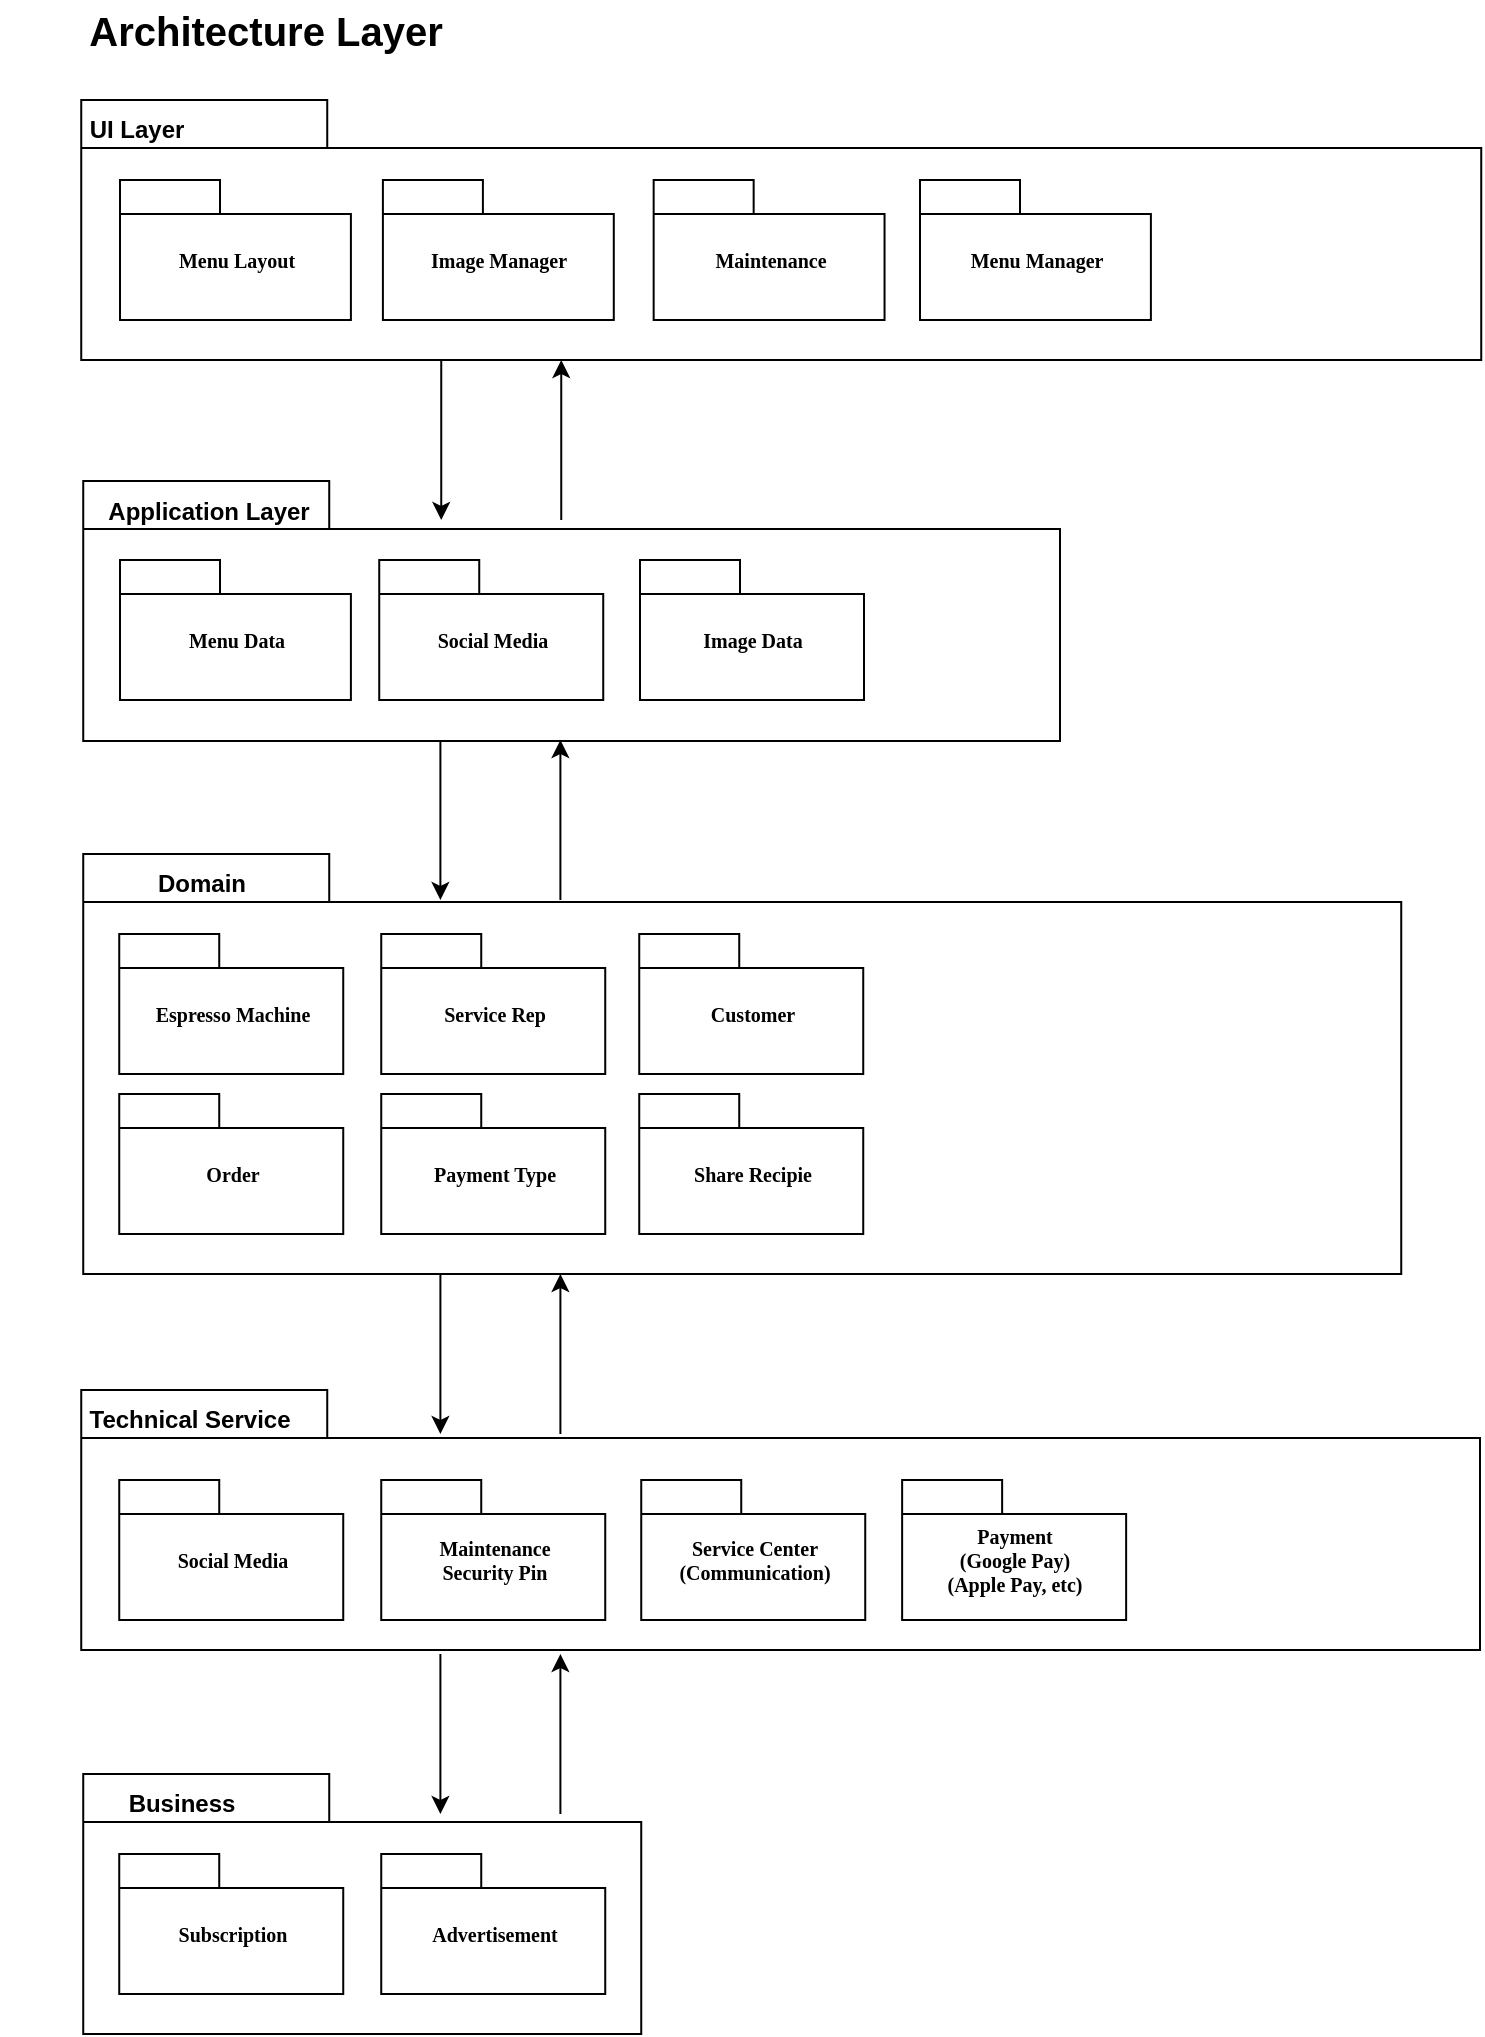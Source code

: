 <mxfile version="20.8.23" type="device"><diagram name="Page-1" id="b5b7bab2-c9e2-2cf4-8b2a-24fd1a2a6d21"><mxGraphModel dx="1154" dy="501" grid="1" gridSize="10" guides="1" tooltips="1" connect="1" arrows="1" fold="1" page="1" pageScale="1" pageWidth="827" pageHeight="1169" background="none" math="0" shadow="0"><root><mxCell id="0"/><mxCell id="1" parent="0"/><mxCell id="6e0c8c40b5770093-18" value="" style="group" parent="1" vertex="1" connectable="0"><mxGeometry x="71.62" y="260.5" width="488.38" height="130" as="geometry"/></mxCell><mxCell id="6e0c8c40b5770093-11" value="" style="shape=folder;fontStyle=1;spacingTop=10;tabWidth=123;tabHeight=24;tabPosition=left;html=1;rounded=0;shadow=0;comic=0;labelBackgroundColor=none;strokeWidth=1;fontFamily=Verdana;fontSize=10;align=center;" parent="6e0c8c40b5770093-18" vertex="1"><mxGeometry width="488.38" height="130" as="geometry"/></mxCell><mxCell id="ffDfPOizfR5nYVTh5T7T-8" value="Application Layer" style="text;html=1;strokeColor=none;fillColor=none;align=center;verticalAlign=middle;whiteSpace=wrap;rounded=0;fontStyle=1" parent="6e0c8c40b5770093-18" vertex="1"><mxGeometry x="-41.62" width="209.306" height="30" as="geometry"/></mxCell><mxCell id="sxdvlb-fk9tHwyGlWnBX-2" value="&lt;div&gt;Menu Data&lt;br&gt;&lt;/div&gt;" style="shape=folder;fontStyle=1;spacingTop=10;tabWidth=50;tabHeight=17;tabPosition=left;html=1;rounded=0;shadow=0;comic=0;labelBackgroundColor=none;strokeWidth=1;fontFamily=Verdana;fontSize=10;align=center;" vertex="1" parent="6e0c8c40b5770093-18"><mxGeometry x="18.384" y="39.5" width="115.446" height="70" as="geometry"/></mxCell><mxCell id="sxdvlb-fk9tHwyGlWnBX-3" value="Social Media" style="shape=folder;fontStyle=1;spacingTop=10;tabWidth=50;tabHeight=17;tabPosition=left;html=1;rounded=0;shadow=0;comic=0;labelBackgroundColor=none;strokeWidth=1;fontFamily=Verdana;fontSize=10;align=center;" vertex="1" parent="6e0c8c40b5770093-18"><mxGeometry x="148" y="39.5" width="112" height="70" as="geometry"/></mxCell><mxCell id="sxdvlb-fk9tHwyGlWnBX-4" value="Image Data" style="shape=folder;fontStyle=1;spacingTop=10;tabWidth=50;tabHeight=17;tabPosition=left;html=1;rounded=0;shadow=0;comic=0;labelBackgroundColor=none;strokeWidth=1;fontFamily=Verdana;fontSize=10;align=center;" vertex="1" parent="6e0c8c40b5770093-18"><mxGeometry x="278.38" y="39.5" width="112" height="70" as="geometry"/></mxCell><mxCell id="6e0c8c40b5770093-19" value="" style="group" parent="1" vertex="1" connectable="0"><mxGeometry x="70.62" y="70" width="700" height="130" as="geometry"/></mxCell><mxCell id="6e0c8c40b5770093-20" value="" style="shape=folder;fontStyle=1;spacingTop=10;tabWidth=123;tabHeight=24;tabPosition=left;html=1;rounded=0;shadow=0;comic=0;labelBackgroundColor=none;strokeWidth=1;fontFamily=Verdana;fontSize=10;align=center;" parent="6e0c8c40b5770093-19" vertex="1"><mxGeometry width="700" height="130" as="geometry"/></mxCell><mxCell id="ffDfPOizfR5nYVTh5T7T-9" value="UI Layer" style="text;html=1;strokeColor=none;fillColor=none;align=center;verticalAlign=middle;whiteSpace=wrap;rounded=0;fontStyle=1" parent="6e0c8c40b5770093-19" vertex="1"><mxGeometry x="-14.135" width="84.809" height="30" as="geometry"/></mxCell><mxCell id="6e0c8c40b5770093-22" value="&lt;div&gt;Menu Layout&lt;br&gt;&lt;/div&gt;" style="shape=folder;fontStyle=1;spacingTop=10;tabWidth=50;tabHeight=17;tabPosition=left;html=1;rounded=0;shadow=0;comic=0;labelBackgroundColor=none;strokeWidth=1;fontFamily=Verdana;fontSize=10;align=center;" parent="6e0c8c40b5770093-19" vertex="1"><mxGeometry x="19.384" y="40" width="115.446" height="70" as="geometry"/></mxCell><mxCell id="6e0c8c40b5770093-23" value="Image Manager" style="shape=folder;fontStyle=1;spacingTop=10;tabWidth=50;tabHeight=17;tabPosition=left;html=1;rounded=0;shadow=0;comic=0;labelBackgroundColor=none;strokeWidth=1;fontFamily=Verdana;fontSize=10;align=center;" parent="6e0c8c40b5770093-19" vertex="1"><mxGeometry x="150.828" y="40" width="115.446" height="70" as="geometry"/></mxCell><mxCell id="ffDfPOizfR5nYVTh5T7T-3" value="Maintenance" style="shape=folder;fontStyle=1;spacingTop=10;tabWidth=50;tabHeight=17;tabPosition=left;html=1;rounded=0;shadow=0;comic=0;labelBackgroundColor=none;strokeWidth=1;fontFamily=Verdana;fontSize=10;align=center;" parent="6e0c8c40b5770093-19" vertex="1"><mxGeometry x="286.21" y="40" width="115.446" height="70" as="geometry"/></mxCell><mxCell id="sxdvlb-fk9tHwyGlWnBX-5" value="Menu Manager" style="shape=folder;fontStyle=1;spacingTop=10;tabWidth=50;tabHeight=17;tabPosition=left;html=1;rounded=0;shadow=0;comic=0;labelBackgroundColor=none;strokeWidth=1;fontFamily=Verdana;fontSize=10;align=center;" vertex="1" parent="6e0c8c40b5770093-19"><mxGeometry x="419.38" y="40" width="115.446" height="70" as="geometry"/></mxCell><mxCell id="6e0c8c40b5770093-47" value="" style="shape=folder;fontStyle=1;spacingTop=10;tabWidth=123;tabHeight=24;tabPosition=left;html=1;rounded=0;shadow=0;comic=0;labelBackgroundColor=none;strokeWidth=1;fontFamily=Verdana;fontSize=10;align=center;" parent="1" vertex="1"><mxGeometry x="70.62" y="715" width="699.38" height="130" as="geometry"/></mxCell><mxCell id="6e0c8c40b5770093-49" value="&lt;div&gt;Maintenance&lt;/div&gt;&lt;div&gt;Security Pin&lt;/div&gt;" style="shape=folder;fontStyle=1;spacingTop=10;tabWidth=50;tabHeight=17;tabPosition=left;html=1;rounded=0;shadow=0;comic=0;labelBackgroundColor=none;strokeWidth=1;fontFamily=Verdana;fontSize=10;align=center;" parent="1" vertex="1"><mxGeometry x="220.62" y="760" width="112" height="70" as="geometry"/></mxCell><mxCell id="ffDfPOizfR5nYVTh5T7T-12" value="" style="shape=folder;fontStyle=1;spacingTop=10;tabWidth=123;tabHeight=24;tabPosition=left;html=1;rounded=0;shadow=0;comic=0;labelBackgroundColor=none;strokeWidth=1;fontFamily=Verdana;fontSize=10;align=center;" parent="1" vertex="1"><mxGeometry x="71.62" y="447" width="659" height="210" as="geometry"/></mxCell><mxCell id="ffDfPOizfR5nYVTh5T7T-13" value="Espresso Machine" style="shape=folder;fontStyle=1;spacingTop=10;tabWidth=50;tabHeight=17;tabPosition=left;html=1;rounded=0;shadow=0;comic=0;labelBackgroundColor=none;strokeWidth=1;fontFamily=Verdana;fontSize=10;align=center;" parent="1" vertex="1"><mxGeometry x="89.62" y="487" width="112" height="70" as="geometry"/></mxCell><mxCell id="ffDfPOizfR5nYVTh5T7T-15" value="Domain" style="text;html=1;strokeColor=none;fillColor=none;align=center;verticalAlign=middle;whiteSpace=wrap;rounded=0;fontStyle=1" parent="1" vertex="1"><mxGeometry x="70.62" y="447" width="120" height="30" as="geometry"/></mxCell><mxCell id="ffDfPOizfR5nYVTh5T7T-16" value="Service Rep" style="shape=folder;fontStyle=1;spacingTop=10;tabWidth=50;tabHeight=17;tabPosition=left;html=1;rounded=0;shadow=0;comic=0;labelBackgroundColor=none;strokeWidth=1;fontFamily=Verdana;fontSize=10;align=center;" parent="1" vertex="1"><mxGeometry x="220.62" y="487" width="112" height="70" as="geometry"/></mxCell><mxCell id="ffDfPOizfR5nYVTh5T7T-17" value="Customer" style="shape=folder;fontStyle=1;spacingTop=10;tabWidth=50;tabHeight=17;tabPosition=left;html=1;rounded=0;shadow=0;comic=0;labelBackgroundColor=none;strokeWidth=1;fontFamily=Verdana;fontSize=10;align=center;" parent="1" vertex="1"><mxGeometry x="349.62" y="487" width="112" height="70" as="geometry"/></mxCell><mxCell id="ffDfPOizfR5nYVTh5T7T-18" value="Social Media" style="shape=folder;fontStyle=1;spacingTop=10;tabWidth=50;tabHeight=17;tabPosition=left;html=1;rounded=0;shadow=0;comic=0;labelBackgroundColor=none;strokeWidth=1;fontFamily=Verdana;fontSize=10;align=center;" parent="1" vertex="1"><mxGeometry x="89.62" y="760" width="112" height="70" as="geometry"/></mxCell><mxCell id="ffDfPOizfR5nYVTh5T7T-20" value="Order" style="shape=folder;fontStyle=1;spacingTop=10;tabWidth=50;tabHeight=17;tabPosition=left;html=1;rounded=0;shadow=0;comic=0;labelBackgroundColor=none;strokeWidth=1;fontFamily=Verdana;fontSize=10;align=center;" parent="1" vertex="1"><mxGeometry x="89.62" y="567" width="112" height="70" as="geometry"/></mxCell><mxCell id="ffDfPOizfR5nYVTh5T7T-21" value="Payment Type" style="shape=folder;fontStyle=1;spacingTop=10;tabWidth=50;tabHeight=17;tabPosition=left;html=1;rounded=0;shadow=0;comic=0;labelBackgroundColor=none;strokeWidth=1;fontFamily=Verdana;fontSize=10;align=center;" parent="1" vertex="1"><mxGeometry x="220.62" y="567" width="112" height="70" as="geometry"/></mxCell><mxCell id="ffDfPOizfR5nYVTh5T7T-22" value="Share Recipie" style="shape=folder;fontStyle=1;spacingTop=10;tabWidth=50;tabHeight=17;tabPosition=left;html=1;rounded=0;shadow=0;comic=0;labelBackgroundColor=none;strokeWidth=1;fontFamily=Verdana;fontSize=10;align=center;" parent="1" vertex="1"><mxGeometry x="349.62" y="567" width="112" height="70" as="geometry"/></mxCell><mxCell id="ffDfPOizfR5nYVTh5T7T-23" value="" style="shape=folder;fontStyle=1;spacingTop=10;tabWidth=123;tabHeight=24;tabPosition=left;html=1;rounded=0;shadow=0;comic=0;labelBackgroundColor=none;strokeWidth=1;fontFamily=Verdana;fontSize=10;align=center;" parent="1" vertex="1"><mxGeometry x="71.62" y="907" width="279" height="130" as="geometry"/></mxCell><mxCell id="ffDfPOizfR5nYVTh5T7T-24" value="&lt;div&gt;Subscription&lt;/div&gt;" style="shape=folder;fontStyle=1;spacingTop=10;tabWidth=50;tabHeight=17;tabPosition=left;html=1;rounded=0;shadow=0;comic=0;labelBackgroundColor=none;strokeWidth=1;fontFamily=Verdana;fontSize=10;align=center;" parent="1" vertex="1"><mxGeometry x="89.62" y="947" width="112" height="70" as="geometry"/></mxCell><mxCell id="ffDfPOizfR5nYVTh5T7T-25" value="Advertisement" style="shape=folder;fontStyle=1;spacingTop=10;tabWidth=50;tabHeight=17;tabPosition=left;html=1;rounded=0;shadow=0;comic=0;labelBackgroundColor=none;strokeWidth=1;fontFamily=Verdana;fontSize=10;align=center;" parent="1" vertex="1"><mxGeometry x="220.62" y="947" width="112" height="70" as="geometry"/></mxCell><mxCell id="ffDfPOizfR5nYVTh5T7T-26" value="Technical Service" style="text;html=1;strokeColor=none;fillColor=none;align=center;verticalAlign=middle;whiteSpace=wrap;rounded=0;fontStyle=1" parent="1" vertex="1"><mxGeometry x="64.62" y="715" width="120" height="30" as="geometry"/></mxCell><mxCell id="ffDfPOizfR5nYVTh5T7T-27" value="Business" style="text;html=1;strokeColor=none;fillColor=none;align=center;verticalAlign=middle;whiteSpace=wrap;rounded=0;fontStyle=1" parent="1" vertex="1"><mxGeometry x="60.62" y="907" width="120" height="30" as="geometry"/></mxCell><mxCell id="ffDfPOizfR5nYVTh5T7T-28" value="&lt;div&gt;Service Center &lt;br&gt;&lt;/div&gt;&lt;div&gt;(Communication)&lt;/div&gt;" style="shape=folder;fontStyle=1;spacingTop=10;tabWidth=50;tabHeight=17;tabPosition=left;html=1;rounded=0;shadow=0;comic=0;labelBackgroundColor=none;strokeWidth=1;fontFamily=Verdana;fontSize=10;align=center;" parent="1" vertex="1"><mxGeometry x="350.62" y="760" width="112" height="70" as="geometry"/></mxCell><mxCell id="ffDfPOizfR5nYVTh5T7T-30" value="" style="endArrow=classic;html=1;rounded=0;" parent="1" edge="1"><mxGeometry width="50" height="50" relative="1" as="geometry"><mxPoint x="250.62" y="200" as="sourcePoint"/><mxPoint x="250.62" y="280" as="targetPoint"/></mxGeometry></mxCell><mxCell id="ffDfPOizfR5nYVTh5T7T-31" value="" style="endArrow=classic;html=1;rounded=0;" parent="1" edge="1"><mxGeometry width="50" height="50" relative="1" as="geometry"><mxPoint x="310.62" y="280" as="sourcePoint"/><mxPoint x="310.62" y="200" as="targetPoint"/></mxGeometry></mxCell><mxCell id="ffDfPOizfR5nYVTh5T7T-32" value="" style="endArrow=classic;html=1;rounded=0;" parent="1" edge="1"><mxGeometry width="50" height="50" relative="1" as="geometry"><mxPoint x="250.2" y="390" as="sourcePoint"/><mxPoint x="250.2" y="470" as="targetPoint"/></mxGeometry></mxCell><mxCell id="ffDfPOizfR5nYVTh5T7T-33" value="" style="endArrow=classic;html=1;rounded=0;" parent="1" edge="1"><mxGeometry width="50" height="50" relative="1" as="geometry"><mxPoint x="310.2" y="470" as="sourcePoint"/><mxPoint x="310.2" y="390" as="targetPoint"/></mxGeometry></mxCell><mxCell id="ffDfPOizfR5nYVTh5T7T-34" value="" style="endArrow=classic;html=1;rounded=0;" parent="1" edge="1"><mxGeometry width="50" height="50" relative="1" as="geometry"><mxPoint x="250.2" y="657" as="sourcePoint"/><mxPoint x="250.2" y="737" as="targetPoint"/></mxGeometry></mxCell><mxCell id="ffDfPOizfR5nYVTh5T7T-35" value="" style="endArrow=classic;html=1;rounded=0;" parent="1" edge="1"><mxGeometry width="50" height="50" relative="1" as="geometry"><mxPoint x="310.2" y="737" as="sourcePoint"/><mxPoint x="310.2" y="657" as="targetPoint"/></mxGeometry></mxCell><mxCell id="ffDfPOizfR5nYVTh5T7T-36" value="" style="endArrow=classic;html=1;rounded=0;" parent="1" edge="1"><mxGeometry width="50" height="50" relative="1" as="geometry"><mxPoint x="250.2" y="847" as="sourcePoint"/><mxPoint x="250.2" y="927" as="targetPoint"/></mxGeometry></mxCell><mxCell id="ffDfPOizfR5nYVTh5T7T-37" value="" style="endArrow=classic;html=1;rounded=0;" parent="1" edge="1"><mxGeometry width="50" height="50" relative="1" as="geometry"><mxPoint x="310.2" y="927" as="sourcePoint"/><mxPoint x="310.2" y="847" as="targetPoint"/></mxGeometry></mxCell><mxCell id="ffDfPOizfR5nYVTh5T7T-46" value="Architecture Layer" style="text;html=1;strokeColor=none;fillColor=none;align=center;verticalAlign=middle;whiteSpace=wrap;rounded=0;fontStyle=1;fontSize=20;" parent="1" vertex="1"><mxGeometry x="67.62" y="20" width="190" height="30" as="geometry"/></mxCell><mxCell id="6e0c8c40b5770093-15" value="Payment&lt;br&gt;&lt;div&gt;(Google Pay)&lt;/div&gt;&lt;div&gt;(Apple Pay, etc)&lt;br&gt;&lt;/div&gt;" style="shape=folder;fontStyle=1;spacingTop=10;tabWidth=50;tabHeight=17;tabPosition=left;html=1;rounded=0;shadow=0;comic=0;labelBackgroundColor=none;strokeWidth=1;fontFamily=Verdana;fontSize=10;align=center;" parent="1" vertex="1"><mxGeometry x="481.07" y="760" width="112" height="70" as="geometry"/></mxCell></root></mxGraphModel></diagram></mxfile>
